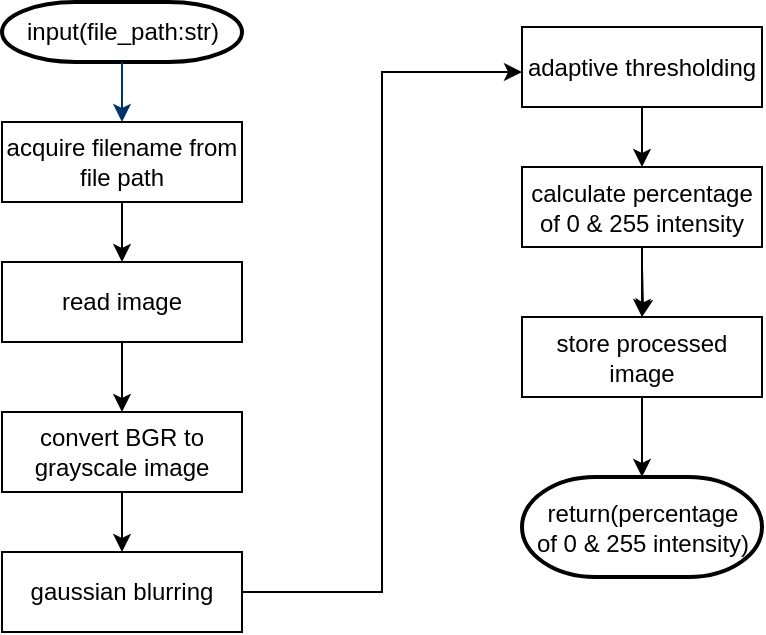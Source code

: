 <mxfile version="21.3.2" type="github">
  <diagram id="6a731a19-8d31-9384-78a2-239565b7b9f0" name="Page-1">
    <mxGraphModel dx="830" dy="974" grid="1" gridSize="10" guides="1" tooltips="1" connect="1" arrows="1" fold="1" page="1" pageScale="1" pageWidth="1169" pageHeight="827" background="none" math="0" shadow="0">
      <root>
        <mxCell id="0" />
        <mxCell id="1" parent="0" />
        <mxCell id="2" value="input(file_path:str)" style="shape=mxgraph.flowchart.terminator;strokeWidth=2;gradientColor=none;gradientDirection=north;fontStyle=0;html=1;" parent="1" vertex="1">
          <mxGeometry x="260" y="50" width="120" height="30" as="geometry" />
        </mxCell>
        <mxCell id="7" style="fontStyle=1;strokeColor=#003366;strokeWidth=1;html=1;entryX=0.5;entryY=0;entryDx=0;entryDy=0;" parent="1" source="2" target="MGm6-nxnrcdxZ3vGSYxh-56" edge="1">
          <mxGeometry relative="1" as="geometry">
            <mxPoint x="320" y="110" as="targetPoint" />
          </mxGeometry>
        </mxCell>
        <mxCell id="MGm6-nxnrcdxZ3vGSYxh-57" style="edgeStyle=orthogonalEdgeStyle;rounded=0;orthogonalLoop=1;jettySize=auto;html=1;exitX=0.5;exitY=1;exitDx=0;exitDy=0;" edge="1" parent="1" source="MGm6-nxnrcdxZ3vGSYxh-56" target="MGm6-nxnrcdxZ3vGSYxh-58">
          <mxGeometry relative="1" as="geometry">
            <mxPoint x="320" y="200" as="targetPoint" />
            <mxPoint x="320.0" y="160" as="sourcePoint" />
          </mxGeometry>
        </mxCell>
        <mxCell id="MGm6-nxnrcdxZ3vGSYxh-56" value="acquire filename from file path" style="rounded=0;whiteSpace=wrap;html=1;" vertex="1" parent="1">
          <mxGeometry x="260" y="110" width="120" height="40" as="geometry" />
        </mxCell>
        <mxCell id="MGm6-nxnrcdxZ3vGSYxh-60" value="" style="edgeStyle=orthogonalEdgeStyle;rounded=0;orthogonalLoop=1;jettySize=auto;html=1;exitX=0.5;exitY=1;exitDx=0;exitDy=0;" edge="1" parent="1" source="MGm6-nxnrcdxZ3vGSYxh-58" target="MGm6-nxnrcdxZ3vGSYxh-59">
          <mxGeometry relative="1" as="geometry">
            <mxPoint x="320.0" y="235" as="sourcePoint" />
          </mxGeometry>
        </mxCell>
        <mxCell id="MGm6-nxnrcdxZ3vGSYxh-58" value="read image" style="rounded=0;whiteSpace=wrap;html=1;" vertex="1" parent="1">
          <mxGeometry x="260" y="180" width="120" height="40" as="geometry" />
        </mxCell>
        <mxCell id="MGm6-nxnrcdxZ3vGSYxh-62" value="" style="edgeStyle=orthogonalEdgeStyle;rounded=0;orthogonalLoop=1;jettySize=auto;html=1;exitX=0.5;exitY=1;exitDx=0;exitDy=0;" edge="1" parent="1" source="MGm6-nxnrcdxZ3vGSYxh-59" target="MGm6-nxnrcdxZ3vGSYxh-61">
          <mxGeometry relative="1" as="geometry">
            <mxPoint x="320.0" y="305" as="sourcePoint" />
          </mxGeometry>
        </mxCell>
        <mxCell id="MGm6-nxnrcdxZ3vGSYxh-59" value="convert BGR to grayscale image" style="rounded=0;whiteSpace=wrap;html=1;" vertex="1" parent="1">
          <mxGeometry x="260" y="255" width="120" height="40" as="geometry" />
        </mxCell>
        <mxCell id="MGm6-nxnrcdxZ3vGSYxh-64" value="" style="edgeStyle=orthogonalEdgeStyle;rounded=0;orthogonalLoop=1;jettySize=auto;html=1;exitX=1;exitY=0.5;exitDx=0;exitDy=0;" edge="1" parent="1" source="MGm6-nxnrcdxZ3vGSYxh-61" target="MGm6-nxnrcdxZ3vGSYxh-63">
          <mxGeometry relative="1" as="geometry">
            <Array as="points">
              <mxPoint x="450" y="345" />
              <mxPoint x="450" y="85" />
            </Array>
          </mxGeometry>
        </mxCell>
        <mxCell id="MGm6-nxnrcdxZ3vGSYxh-61" value="gaussian blurring" style="rounded=0;whiteSpace=wrap;html=1;" vertex="1" parent="1">
          <mxGeometry x="260" y="325" width="120" height="40" as="geometry" />
        </mxCell>
        <mxCell id="MGm6-nxnrcdxZ3vGSYxh-66" value="" style="edgeStyle=orthogonalEdgeStyle;rounded=0;orthogonalLoop=1;jettySize=auto;html=1;exitX=0.5;exitY=1;exitDx=0;exitDy=0;" edge="1" parent="1" source="MGm6-nxnrcdxZ3vGSYxh-63" target="MGm6-nxnrcdxZ3vGSYxh-65">
          <mxGeometry relative="1" as="geometry">
            <mxPoint x="580.0" y="112.5" as="sourcePoint" />
          </mxGeometry>
        </mxCell>
        <mxCell id="MGm6-nxnrcdxZ3vGSYxh-63" value="adaptive thresholding" style="rounded=0;whiteSpace=wrap;html=1;" vertex="1" parent="1">
          <mxGeometry x="520" y="62.5" width="120" height="40" as="geometry" />
        </mxCell>
        <mxCell id="MGm6-nxnrcdxZ3vGSYxh-75" value="" style="edgeStyle=orthogonalEdgeStyle;rounded=0;orthogonalLoop=1;jettySize=auto;html=1;" edge="1" parent="1" target="MGm6-nxnrcdxZ3vGSYxh-74">
          <mxGeometry relative="1" as="geometry">
            <mxPoint x="580.0" y="182.5" as="sourcePoint" />
          </mxGeometry>
        </mxCell>
        <mxCell id="MGm6-nxnrcdxZ3vGSYxh-77" value="" style="edgeStyle=orthogonalEdgeStyle;rounded=0;orthogonalLoop=1;jettySize=auto;html=1;" edge="1" parent="1" source="MGm6-nxnrcdxZ3vGSYxh-65" target="MGm6-nxnrcdxZ3vGSYxh-74">
          <mxGeometry relative="1" as="geometry" />
        </mxCell>
        <mxCell id="MGm6-nxnrcdxZ3vGSYxh-65" value="calculate percentage of 0 &amp;amp; 255 intensity" style="rounded=0;whiteSpace=wrap;html=1;" vertex="1" parent="1">
          <mxGeometry x="520" y="132.5" width="120" height="40" as="geometry" />
        </mxCell>
        <mxCell id="MGm6-nxnrcdxZ3vGSYxh-69" value="return(percentage &lt;br&gt;of 0 &amp;amp; 255 intensity)" style="shape=mxgraph.flowchart.terminator;strokeWidth=2;gradientColor=none;gradientDirection=north;fontStyle=0;html=1;" vertex="1" parent="1">
          <mxGeometry x="520" y="287.5" width="120" height="50" as="geometry" />
        </mxCell>
        <mxCell id="MGm6-nxnrcdxZ3vGSYxh-76" style="edgeStyle=orthogonalEdgeStyle;rounded=0;orthogonalLoop=1;jettySize=auto;html=1;exitX=0.5;exitY=1;exitDx=0;exitDy=0;entryX=0.5;entryY=0;entryDx=0;entryDy=0;entryPerimeter=0;" edge="1" parent="1" source="MGm6-nxnrcdxZ3vGSYxh-74" target="MGm6-nxnrcdxZ3vGSYxh-69">
          <mxGeometry relative="1" as="geometry" />
        </mxCell>
        <mxCell id="MGm6-nxnrcdxZ3vGSYxh-74" value="store processed image" style="rounded=0;whiteSpace=wrap;html=1;" vertex="1" parent="1">
          <mxGeometry x="520" y="207.5" width="120" height="40" as="geometry" />
        </mxCell>
      </root>
    </mxGraphModel>
  </diagram>
</mxfile>
